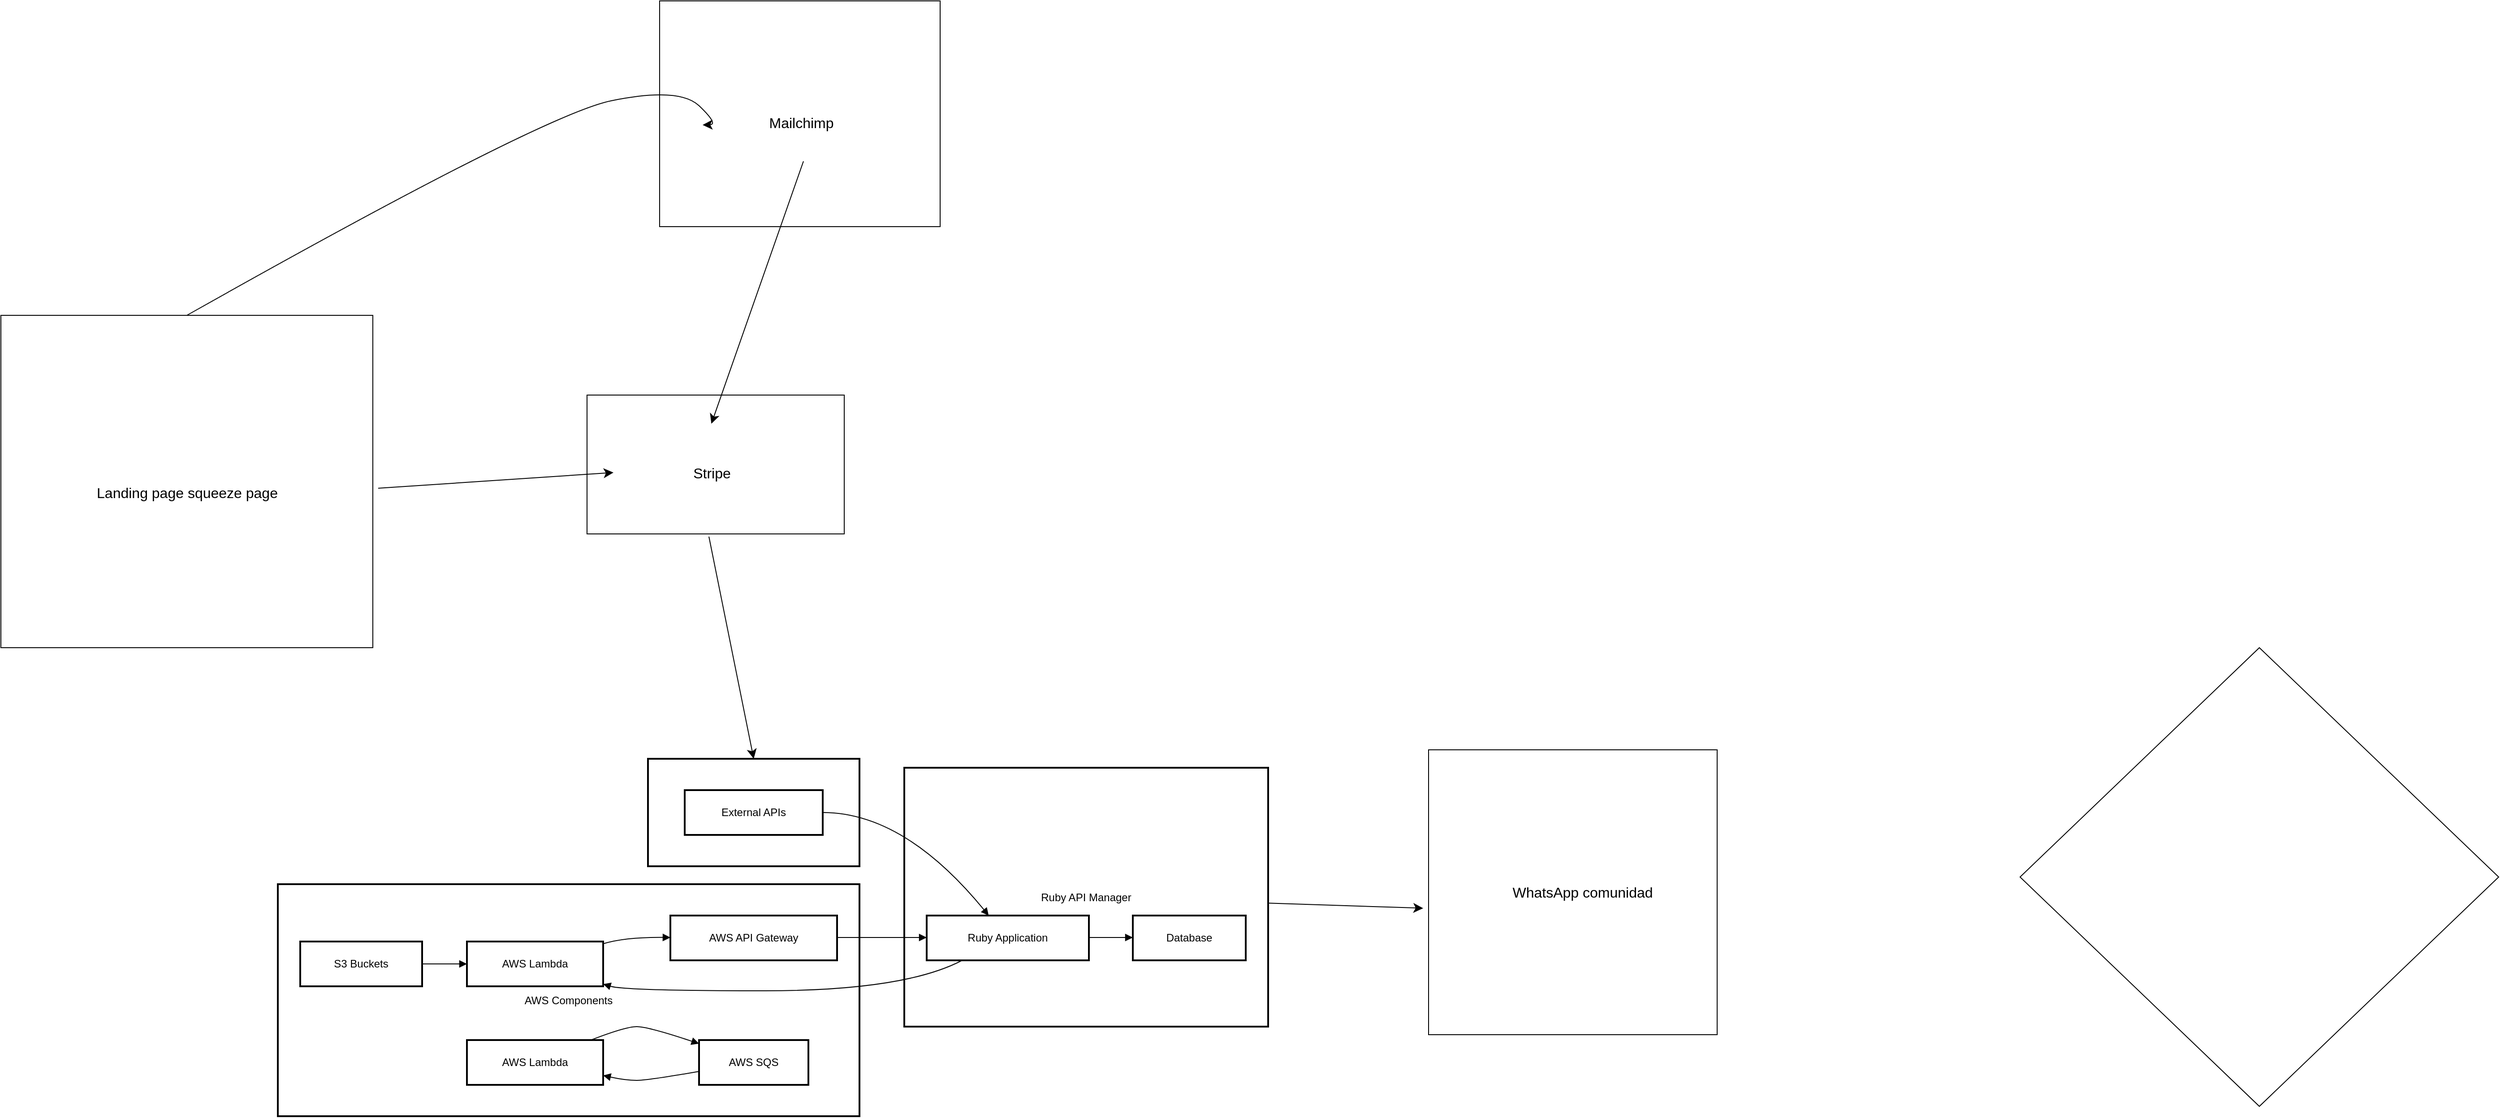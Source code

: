 <mxfile version="25.0.3">
  <diagram name="Página-1" id="dXAmtk8UxJzxFK8MmRvf">
    <mxGraphModel dx="4267" dy="3213" grid="0" gridSize="10" guides="1" tooltips="1" connect="1" arrows="1" fold="1" page="0" pageScale="1" pageWidth="850" pageHeight="1100" math="0" shadow="0">
      <root>
        <mxCell id="0" />
        <mxCell id="1" parent="0" />
        <mxCell id="2" value="External System" style="whiteSpace=wrap;strokeWidth=2;" parent="1" vertex="1">
          <mxGeometry x="421" y="8" width="236" height="120" as="geometry" />
        </mxCell>
        <mxCell id="3" value="Ruby API Manager" style="whiteSpace=wrap;strokeWidth=2;" parent="1" vertex="1">
          <mxGeometry x="707" y="18" width="406" height="289" as="geometry" />
        </mxCell>
        <mxCell id="4" value="AWS Components" style="whiteSpace=wrap;strokeWidth=2;" parent="1" vertex="1">
          <mxGeometry x="8" y="148" width="649" height="259" as="geometry" />
        </mxCell>
        <mxCell id="5" value="S3 Buckets" style="whiteSpace=wrap;strokeWidth=2;" parent="1" vertex="1">
          <mxGeometry x="33" y="212" width="136" height="50" as="geometry" />
        </mxCell>
        <mxCell id="6" value="AWS Lambda" style="whiteSpace=wrap;strokeWidth=2;" parent="1" vertex="1">
          <mxGeometry x="219" y="212" width="152" height="50" as="geometry" />
        </mxCell>
        <mxCell id="7" value="AWS API Gateway" style="whiteSpace=wrap;strokeWidth=2;" parent="1" vertex="1">
          <mxGeometry x="446" y="183" width="186" height="50" as="geometry" />
        </mxCell>
        <mxCell id="8" value="AWS Lambda" style="whiteSpace=wrap;strokeWidth=2;" parent="1" vertex="1">
          <mxGeometry x="219" y="322" width="152" height="50" as="geometry" />
        </mxCell>
        <mxCell id="9" value="AWS SQS" style="whiteSpace=wrap;strokeWidth=2;" parent="1" vertex="1">
          <mxGeometry x="478" y="322" width="122" height="50" as="geometry" />
        </mxCell>
        <mxCell id="10" value="Ruby Application" style="whiteSpace=wrap;strokeWidth=2;" parent="1" vertex="1">
          <mxGeometry x="732" y="183" width="181" height="50" as="geometry" />
        </mxCell>
        <mxCell id="11" value="Database" style="whiteSpace=wrap;strokeWidth=2;" parent="1" vertex="1">
          <mxGeometry x="962" y="183" width="126" height="50" as="geometry" />
        </mxCell>
        <mxCell id="12" value="External APIs" style="whiteSpace=wrap;strokeWidth=2;" parent="1" vertex="1">
          <mxGeometry x="462" y="43" width="154" height="50" as="geometry" />
        </mxCell>
        <mxCell id="13" value="" style="curved=1;startArrow=none;endArrow=block;exitX=1;exitY=0.5;entryX=0;entryY=0.5;" parent="1" source="5" target="6" edge="1">
          <mxGeometry relative="1" as="geometry">
            <Array as="points" />
          </mxGeometry>
        </mxCell>
        <mxCell id="14" value="" style="curved=1;startArrow=none;endArrow=block;exitX=1;exitY=0.05;entryX=0;entryY=0.49;" parent="1" source="6" target="7" edge="1">
          <mxGeometry relative="1" as="geometry">
            <Array as="points">
              <mxPoint x="396" y="207" />
            </Array>
          </mxGeometry>
        </mxCell>
        <mxCell id="15" value="" style="curved=1;startArrow=none;endArrow=block;exitX=0.91;exitY=0;entryX=0;entryY=0.08;" parent="1" source="8" target="9" edge="1">
          <mxGeometry relative="1" as="geometry">
            <Array as="points">
              <mxPoint x="396" y="307" />
              <mxPoint x="421" y="307" />
            </Array>
          </mxGeometry>
        </mxCell>
        <mxCell id="16" value="" style="curved=1;startArrow=none;endArrow=block;exitX=1;exitY=0.49;entryX=0;entryY=0.49;" parent="1" source="10" target="11" edge="1">
          <mxGeometry relative="1" as="geometry">
            <Array as="points" />
          </mxGeometry>
        </mxCell>
        <mxCell id="17" value="" style="curved=1;startArrow=none;endArrow=block;exitX=1;exitY=0.49;entryX=0;entryY=0.49;" parent="1" source="7" target="10" edge="1">
          <mxGeometry relative="1" as="geometry">
            <Array as="points" />
          </mxGeometry>
        </mxCell>
        <mxCell id="18" value="" style="curved=1;startArrow=none;endArrow=block;exitX=0.23;exitY=0.98;entryX=1;entryY=0.95;" parent="1" source="10" target="6" edge="1">
          <mxGeometry relative="1" as="geometry">
            <Array as="points">
              <mxPoint x="707" y="267" />
              <mxPoint x="396" y="267" />
            </Array>
          </mxGeometry>
        </mxCell>
        <mxCell id="19" value="" style="curved=1;startArrow=none;endArrow=block;exitX=0;exitY=0.7;entryX=1;entryY=0.79;" parent="1" source="9" target="8" edge="1">
          <mxGeometry relative="1" as="geometry">
            <Array as="points">
              <mxPoint x="421" y="367" />
              <mxPoint x="396" y="367" />
            </Array>
          </mxGeometry>
        </mxCell>
        <mxCell id="20" value="" style="curved=1;startArrow=none;endArrow=block;exitX=1;exitY=0.5;entryX=0.38;entryY=-0.01;" parent="1" source="12" target="10" edge="1">
          <mxGeometry relative="1" as="geometry">
            <Array as="points">
              <mxPoint x="707" y="68" />
            </Array>
          </mxGeometry>
        </mxCell>
        <mxCell id="2BBSSDKxdeMGpXaTtLqC-23" value="" style="rounded=0;whiteSpace=wrap;html=1;" vertex="1" parent="1">
          <mxGeometry x="-301" y="-487" width="415" height="371" as="geometry" />
        </mxCell>
        <mxCell id="2BBSSDKxdeMGpXaTtLqC-24" value="Landing page squeeze page" style="text;strokeColor=none;fillColor=none;html=1;align=center;verticalAlign=middle;whiteSpace=wrap;rounded=0;fontSize=16;" vertex="1" parent="1">
          <mxGeometry x="-243.5" y="-359" width="300" height="139" as="geometry" />
        </mxCell>
        <mxCell id="2BBSSDKxdeMGpXaTtLqC-25" value="" style="rounded=0;whiteSpace=wrap;html=1;" vertex="1" parent="1">
          <mxGeometry x="353" y="-398" width="287" height="155" as="geometry" />
        </mxCell>
        <mxCell id="2BBSSDKxdeMGpXaTtLqC-26" value="Stripe" style="text;strokeColor=none;fillColor=none;html=1;align=center;verticalAlign=middle;whiteSpace=wrap;rounded=0;fontSize=16;" vertex="1" parent="1">
          <mxGeometry x="382.5" y="-366" width="218.5" height="109" as="geometry" />
        </mxCell>
        <mxCell id="2BBSSDKxdeMGpXaTtLqC-27" value="" style="rounded=0;whiteSpace=wrap;html=1;" vertex="1" parent="1">
          <mxGeometry x="434" y="-838" width="313" height="252" as="geometry" />
        </mxCell>
        <mxCell id="2BBSSDKxdeMGpXaTtLqC-28" value="" style="rounded=0;whiteSpace=wrap;html=1;" vertex="1" parent="1">
          <mxGeometry x="1292" y="-2" width="322" height="318" as="geometry" />
        </mxCell>
        <mxCell id="2BBSSDKxdeMGpXaTtLqC-29" value="WhatsApp comunidad" style="text;strokeColor=none;fillColor=none;html=1;align=center;verticalAlign=middle;whiteSpace=wrap;rounded=0;fontSize=16;" vertex="1" parent="1">
          <mxGeometry x="1368" y="138" width="192" height="38" as="geometry" />
        </mxCell>
        <mxCell id="2BBSSDKxdeMGpXaTtLqC-30" value="Mailchimp&amp;nbsp;" style="text;strokeColor=none;fillColor=none;html=1;align=center;verticalAlign=middle;whiteSpace=wrap;rounded=0;fontSize=16;" vertex="1" parent="1">
          <mxGeometry x="482" y="-746" width="225" height="87" as="geometry" />
        </mxCell>
        <mxCell id="2BBSSDKxdeMGpXaTtLqC-37" value="" style="edgeStyle=none;orthogonalLoop=1;jettySize=auto;html=1;rounded=0;fontSize=12;startSize=8;endSize=8;curved=1;entryX=0;entryY=0.5;entryDx=0;entryDy=0;" edge="1" parent="1" target="2BBSSDKxdeMGpXaTtLqC-26">
          <mxGeometry width="120" relative="1" as="geometry">
            <mxPoint x="120" y="-294" as="sourcePoint" />
            <mxPoint x="240" y="-294" as="targetPoint" />
            <Array as="points" />
          </mxGeometry>
        </mxCell>
        <mxCell id="2BBSSDKxdeMGpXaTtLqC-42" value="" style="edgeStyle=none;orthogonalLoop=1;jettySize=auto;html=1;rounded=0;fontSize=12;startSize=8;endSize=8;curved=1;exitX=0.5;exitY=0;exitDx=0;exitDy=0;" edge="1" parent="1" source="2BBSSDKxdeMGpXaTtLqC-23" target="2BBSSDKxdeMGpXaTtLqC-30">
          <mxGeometry width="120" relative="1" as="geometry">
            <mxPoint x="-34" y="-505" as="sourcePoint" />
            <mxPoint x="415" y="-763" as="targetPoint" />
            <Array as="points">
              <mxPoint x="304" y="-711" />
              <mxPoint x="456" y="-742" />
              <mxPoint x="500" y="-700" />
            </Array>
          </mxGeometry>
        </mxCell>
        <mxCell id="2BBSSDKxdeMGpXaTtLqC-43" value="" style="edgeStyle=none;orthogonalLoop=1;jettySize=auto;html=1;rounded=0;fontSize=12;startSize=8;endSize=8;curved=1;exitX=0.5;exitY=1;exitDx=0;exitDy=0;entryX=0.5;entryY=0;entryDx=0;entryDy=0;" edge="1" parent="1" source="2BBSSDKxdeMGpXaTtLqC-30" target="2BBSSDKxdeMGpXaTtLqC-26">
          <mxGeometry width="120" relative="1" as="geometry">
            <mxPoint x="606" y="-409" as="sourcePoint" />
            <mxPoint x="726" y="-409" as="targetPoint" />
            <Array as="points" />
          </mxGeometry>
        </mxCell>
        <mxCell id="2BBSSDKxdeMGpXaTtLqC-46" value="" style="edgeStyle=none;orthogonalLoop=1;jettySize=auto;html=1;rounded=0;fontSize=12;startSize=8;endSize=8;curved=1;" edge="1" parent="1" source="3">
          <mxGeometry width="120" relative="1" as="geometry">
            <mxPoint x="1166" y="174.82" as="sourcePoint" />
            <mxPoint x="1286" y="174.82" as="targetPoint" />
            <Array as="points" />
          </mxGeometry>
        </mxCell>
        <mxCell id="2BBSSDKxdeMGpXaTtLqC-47" value="" style="edgeStyle=none;orthogonalLoop=1;jettySize=auto;html=1;rounded=0;fontSize=12;startSize=8;endSize=8;curved=1;entryX=0.5;entryY=0;entryDx=0;entryDy=0;" edge="1" parent="1" target="2">
          <mxGeometry width="120" relative="1" as="geometry">
            <mxPoint x="489" y="-240" as="sourcePoint" />
            <mxPoint x="615" y="-138" as="targetPoint" />
            <Array as="points" />
          </mxGeometry>
        </mxCell>
        <mxCell id="2BBSSDKxdeMGpXaTtLqC-48" value="" style="rhombus;whiteSpace=wrap;html=1;" vertex="1" parent="1">
          <mxGeometry x="1952" y="-116" width="534" height="512" as="geometry" />
        </mxCell>
      </root>
    </mxGraphModel>
  </diagram>
</mxfile>

